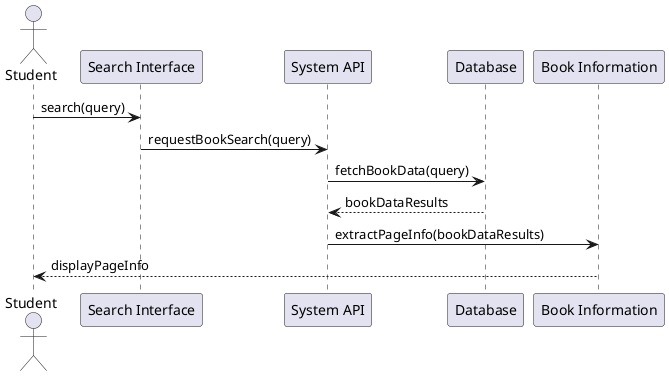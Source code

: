 @startuml
actor Student as student
participant "Search Interface" as searchInterface
participant "System API" as systemAPI
participant "Database" as database
participant "Book Information" as bookInfo

student -> searchInterface : search(query)
searchInterface -> systemAPI : requestBookSearch(query)
systemAPI -> database : fetchBookData(query)
database --> systemAPI : bookDataResults
systemAPI -> bookInfo : extractPageInfo(bookDataResults)
bookInfo --> student : displayPageInfo

@enduml